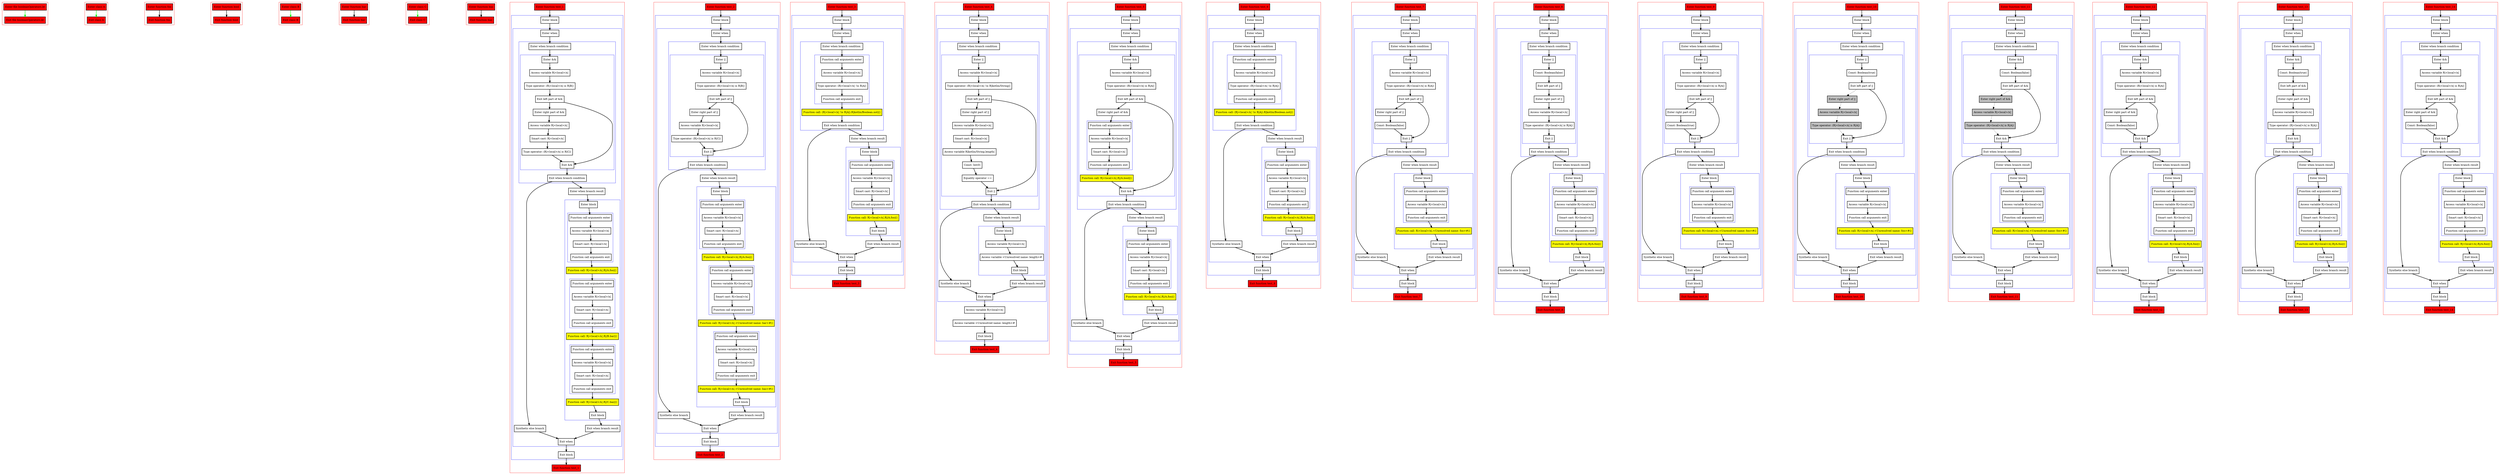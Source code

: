 digraph booleanOperators_kt {
    graph [nodesep=3]
    node [shape=box penwidth=2]
    edge [penwidth=2]

    subgraph cluster_0 {
        color=red
        0 [label="Enter file booleanOperators.kt" style="filled" fillcolor=red];
        1 [label="Exit file booleanOperators.kt" style="filled" fillcolor=red];
    }
    0 -> {1} [color=green];

    subgraph cluster_1 {
        color=red
        2 [label="Enter class A" style="filled" fillcolor=red];
        3 [label="Exit class A" style="filled" fillcolor=red];
    }
    2 -> {3} [color=green];

    subgraph cluster_2 {
        color=red
        4 [label="Enter function foo" style="filled" fillcolor=red];
        5 [label="Exit function foo" style="filled" fillcolor=red];
    }
    4 -> {5};

    subgraph cluster_3 {
        color=red
        6 [label="Enter function bool" style="filled" fillcolor=red];
        7 [label="Exit function bool" style="filled" fillcolor=red];
    }
    6 -> {7};

    subgraph cluster_4 {
        color=red
        8 [label="Enter class B" style="filled" fillcolor=red];
        9 [label="Exit class B" style="filled" fillcolor=red];
    }
    8 -> {9} [color=green];

    subgraph cluster_5 {
        color=red
        10 [label="Enter function bar" style="filled" fillcolor=red];
        11 [label="Exit function bar" style="filled" fillcolor=red];
    }
    10 -> {11};

    subgraph cluster_6 {
        color=red
        12 [label="Enter class C" style="filled" fillcolor=red];
        13 [label="Exit class C" style="filled" fillcolor=red];
    }
    12 -> {13} [color=green];

    subgraph cluster_7 {
        color=red
        14 [label="Enter function baz" style="filled" fillcolor=red];
        15 [label="Exit function baz" style="filled" fillcolor=red];
    }
    14 -> {15};

    subgraph cluster_8 {
        color=red
        16 [label="Enter function test_1" style="filled" fillcolor=red];
        subgraph cluster_9 {
            color=blue
            17 [label="Enter block"];
            subgraph cluster_10 {
                color=blue
                18 [label="Enter when"];
                subgraph cluster_11 {
                    color=blue
                    19 [label="Enter when branch condition "];
                    subgraph cluster_12 {
                        color=blue
                        20 [label="Enter &&"];
                        21 [label="Access variable R|<local>/x|"];
                        22 [label="Type operator: (R|<local>/x| is R|B|)"];
                        23 [label="Exit left part of &&"];
                        24 [label="Enter right part of &&"];
                        25 [label="Access variable R|<local>/x|"];
                        26 [label="Smart cast: R|<local>/x|"];
                        27 [label="Type operator: (R|<local>/x| is R|C|)"];
                        28 [label="Exit &&"];
                    }
                    29 [label="Exit when branch condition"];
                }
                30 [label="Synthetic else branch"];
                31 [label="Enter when branch result"];
                subgraph cluster_13 {
                    color=blue
                    32 [label="Enter block"];
                    subgraph cluster_14 {
                        color=blue
                        33 [label="Function call arguments enter"];
                        34 [label="Access variable R|<local>/x|"];
                        35 [label="Smart cast: R|<local>/x|"];
                        36 [label="Function call arguments exit"];
                    }
                    37 [label="Function call: R|<local>/x|.R|/A.foo|()" style="filled" fillcolor=yellow];
                    subgraph cluster_15 {
                        color=blue
                        38 [label="Function call arguments enter"];
                        39 [label="Access variable R|<local>/x|"];
                        40 [label="Smart cast: R|<local>/x|"];
                        41 [label="Function call arguments exit"];
                    }
                    42 [label="Function call: R|<local>/x|.R|/B.bar|()" style="filled" fillcolor=yellow];
                    subgraph cluster_16 {
                        color=blue
                        43 [label="Function call arguments enter"];
                        44 [label="Access variable R|<local>/x|"];
                        45 [label="Smart cast: R|<local>/x|"];
                        46 [label="Function call arguments exit"];
                    }
                    47 [label="Function call: R|<local>/x|.R|/C.baz|()" style="filled" fillcolor=yellow];
                    48 [label="Exit block"];
                }
                49 [label="Exit when branch result"];
                50 [label="Exit when"];
            }
            51 [label="Exit block"];
        }
        52 [label="Exit function test_1" style="filled" fillcolor=red];
    }
    16 -> {17};
    17 -> {18};
    18 -> {19};
    19 -> {20};
    20 -> {21};
    21 -> {22};
    22 -> {23};
    23 -> {24 28};
    24 -> {25};
    25 -> {26};
    26 -> {27};
    27 -> {28};
    28 -> {29};
    29 -> {30 31};
    30 -> {50};
    31 -> {32};
    32 -> {33};
    33 -> {34};
    34 -> {35};
    35 -> {36};
    36 -> {37};
    37 -> {38};
    38 -> {39};
    39 -> {40};
    40 -> {41};
    41 -> {42};
    42 -> {43};
    43 -> {44};
    44 -> {45};
    45 -> {46};
    46 -> {47};
    47 -> {48};
    48 -> {49};
    49 -> {50};
    50 -> {51};
    51 -> {52};

    subgraph cluster_17 {
        color=red
        53 [label="Enter function test_2" style="filled" fillcolor=red];
        subgraph cluster_18 {
            color=blue
            54 [label="Enter block"];
            subgraph cluster_19 {
                color=blue
                55 [label="Enter when"];
                subgraph cluster_20 {
                    color=blue
                    56 [label="Enter when branch condition "];
                    subgraph cluster_21 {
                        color=blue
                        57 [label="Enter ||"];
                        58 [label="Access variable R|<local>/x|"];
                        59 [label="Type operator: (R|<local>/x| is R|B|)"];
                        60 [label="Exit left part of ||"];
                        61 [label="Enter right part of ||"];
                        62 [label="Access variable R|<local>/x|"];
                        63 [label="Type operator: (R|<local>/x| is R|C|)"];
                        64 [label="Exit ||"];
                    }
                    65 [label="Exit when branch condition"];
                }
                66 [label="Synthetic else branch"];
                67 [label="Enter when branch result"];
                subgraph cluster_22 {
                    color=blue
                    68 [label="Enter block"];
                    subgraph cluster_23 {
                        color=blue
                        69 [label="Function call arguments enter"];
                        70 [label="Access variable R|<local>/x|"];
                        71 [label="Smart cast: R|<local>/x|"];
                        72 [label="Function call arguments exit"];
                    }
                    73 [label="Function call: R|<local>/x|.R|/A.foo|()" style="filled" fillcolor=yellow];
                    subgraph cluster_24 {
                        color=blue
                        74 [label="Function call arguments enter"];
                        75 [label="Access variable R|<local>/x|"];
                        76 [label="Smart cast: R|<local>/x|"];
                        77 [label="Function call arguments exit"];
                    }
                    78 [label="Function call: R|<local>/x|.<Unresolved name: bar>#()" style="filled" fillcolor=yellow];
                    subgraph cluster_25 {
                        color=blue
                        79 [label="Function call arguments enter"];
                        80 [label="Access variable R|<local>/x|"];
                        81 [label="Smart cast: R|<local>/x|"];
                        82 [label="Function call arguments exit"];
                    }
                    83 [label="Function call: R|<local>/x|.<Unresolved name: baz>#()" style="filled" fillcolor=yellow];
                    84 [label="Exit block"];
                }
                85 [label="Exit when branch result"];
                86 [label="Exit when"];
            }
            87 [label="Exit block"];
        }
        88 [label="Exit function test_2" style="filled" fillcolor=red];
    }
    53 -> {54};
    54 -> {55};
    55 -> {56};
    56 -> {57};
    57 -> {58};
    58 -> {59};
    59 -> {60};
    60 -> {61 64};
    61 -> {62};
    62 -> {63};
    63 -> {64};
    64 -> {65};
    65 -> {66 67};
    66 -> {86};
    67 -> {68};
    68 -> {69};
    69 -> {70};
    70 -> {71};
    71 -> {72};
    72 -> {73};
    73 -> {74};
    74 -> {75};
    75 -> {76};
    76 -> {77};
    77 -> {78};
    78 -> {79};
    79 -> {80};
    80 -> {81};
    81 -> {82};
    82 -> {83};
    83 -> {84};
    84 -> {85};
    85 -> {86};
    86 -> {87};
    87 -> {88};

    subgraph cluster_26 {
        color=red
        89 [label="Enter function test_3" style="filled" fillcolor=red];
        subgraph cluster_27 {
            color=blue
            90 [label="Enter block"];
            subgraph cluster_28 {
                color=blue
                91 [label="Enter when"];
                subgraph cluster_29 {
                    color=blue
                    92 [label="Enter when branch condition "];
                    subgraph cluster_30 {
                        color=blue
                        93 [label="Function call arguments enter"];
                        94 [label="Access variable R|<local>/x|"];
                        95 [label="Type operator: (R|<local>/x| !is R|A|)"];
                        96 [label="Function call arguments exit"];
                    }
                    97 [label="Function call: (R|<local>/x| !is R|A|).R|kotlin/Boolean.not|()" style="filled" fillcolor=yellow];
                    98 [label="Exit when branch condition"];
                }
                99 [label="Synthetic else branch"];
                100 [label="Enter when branch result"];
                subgraph cluster_31 {
                    color=blue
                    101 [label="Enter block"];
                    subgraph cluster_32 {
                        color=blue
                        102 [label="Function call arguments enter"];
                        103 [label="Access variable R|<local>/x|"];
                        104 [label="Smart cast: R|<local>/x|"];
                        105 [label="Function call arguments exit"];
                    }
                    106 [label="Function call: R|<local>/x|.R|/A.foo|()" style="filled" fillcolor=yellow];
                    107 [label="Exit block"];
                }
                108 [label="Exit when branch result"];
                109 [label="Exit when"];
            }
            110 [label="Exit block"];
        }
        111 [label="Exit function test_3" style="filled" fillcolor=red];
    }
    89 -> {90};
    90 -> {91};
    91 -> {92};
    92 -> {93};
    93 -> {94};
    94 -> {95};
    95 -> {96};
    96 -> {97};
    97 -> {98};
    98 -> {99 100};
    99 -> {109};
    100 -> {101};
    101 -> {102};
    102 -> {103};
    103 -> {104};
    104 -> {105};
    105 -> {106};
    106 -> {107};
    107 -> {108};
    108 -> {109};
    109 -> {110};
    110 -> {111};

    subgraph cluster_33 {
        color=red
        112 [label="Enter function test_4" style="filled" fillcolor=red];
        subgraph cluster_34 {
            color=blue
            113 [label="Enter block"];
            subgraph cluster_35 {
                color=blue
                114 [label="Enter when"];
                subgraph cluster_36 {
                    color=blue
                    115 [label="Enter when branch condition "];
                    subgraph cluster_37 {
                        color=blue
                        116 [label="Enter ||"];
                        117 [label="Access variable R|<local>/x|"];
                        118 [label="Type operator: (R|<local>/x| !is R|kotlin/String|)"];
                        119 [label="Exit left part of ||"];
                        120 [label="Enter right part of ||"];
                        121 [label="Access variable R|<local>/x|"];
                        122 [label="Smart cast: R|<local>/x|"];
                        123 [label="Access variable R|kotlin/String.length|"];
                        124 [label="Const: Int(0)"];
                        125 [label="Equality operator =="];
                        126 [label="Exit ||"];
                    }
                    127 [label="Exit when branch condition"];
                }
                128 [label="Synthetic else branch"];
                129 [label="Enter when branch result"];
                subgraph cluster_38 {
                    color=blue
                    130 [label="Enter block"];
                    131 [label="Access variable R|<local>/x|"];
                    132 [label="Access variable <Unresolved name: length>#"];
                    133 [label="Exit block"];
                }
                134 [label="Exit when branch result"];
                135 [label="Exit when"];
            }
            136 [label="Access variable R|<local>/x|"];
            137 [label="Access variable <Unresolved name: length>#"];
            138 [label="Exit block"];
        }
        139 [label="Exit function test_4" style="filled" fillcolor=red];
    }
    112 -> {113};
    113 -> {114};
    114 -> {115};
    115 -> {116};
    116 -> {117};
    117 -> {118};
    118 -> {119};
    119 -> {120 126};
    120 -> {121};
    121 -> {122};
    122 -> {123};
    123 -> {124};
    124 -> {125};
    125 -> {126};
    126 -> {127};
    127 -> {128 129};
    128 -> {135};
    129 -> {130};
    130 -> {131};
    131 -> {132};
    132 -> {133};
    133 -> {134};
    134 -> {135};
    135 -> {136};
    136 -> {137};
    137 -> {138};
    138 -> {139};

    subgraph cluster_39 {
        color=red
        140 [label="Enter function test_5" style="filled" fillcolor=red];
        subgraph cluster_40 {
            color=blue
            141 [label="Enter block"];
            subgraph cluster_41 {
                color=blue
                142 [label="Enter when"];
                subgraph cluster_42 {
                    color=blue
                    143 [label="Enter when branch condition "];
                    subgraph cluster_43 {
                        color=blue
                        144 [label="Enter &&"];
                        145 [label="Access variable R|<local>/x|"];
                        146 [label="Type operator: (R|<local>/x| is R|A|)"];
                        147 [label="Exit left part of &&"];
                        148 [label="Enter right part of &&"];
                        subgraph cluster_44 {
                            color=blue
                            149 [label="Function call arguments enter"];
                            150 [label="Access variable R|<local>/x|"];
                            151 [label="Smart cast: R|<local>/x|"];
                            152 [label="Function call arguments exit"];
                        }
                        153 [label="Function call: R|<local>/x|.R|/A.bool|()" style="filled" fillcolor=yellow];
                        154 [label="Exit &&"];
                    }
                    155 [label="Exit when branch condition"];
                }
                156 [label="Synthetic else branch"];
                157 [label="Enter when branch result"];
                subgraph cluster_45 {
                    color=blue
                    158 [label="Enter block"];
                    subgraph cluster_46 {
                        color=blue
                        159 [label="Function call arguments enter"];
                        160 [label="Access variable R|<local>/x|"];
                        161 [label="Smart cast: R|<local>/x|"];
                        162 [label="Function call arguments exit"];
                    }
                    163 [label="Function call: R|<local>/x|.R|/A.foo|()" style="filled" fillcolor=yellow];
                    164 [label="Exit block"];
                }
                165 [label="Exit when branch result"];
                166 [label="Exit when"];
            }
            167 [label="Exit block"];
        }
        168 [label="Exit function test_5" style="filled" fillcolor=red];
    }
    140 -> {141};
    141 -> {142};
    142 -> {143};
    143 -> {144};
    144 -> {145};
    145 -> {146};
    146 -> {147};
    147 -> {148 154};
    148 -> {149};
    149 -> {150};
    150 -> {151};
    151 -> {152};
    152 -> {153};
    153 -> {154};
    154 -> {155};
    155 -> {156 157};
    156 -> {166};
    157 -> {158};
    158 -> {159};
    159 -> {160};
    160 -> {161};
    161 -> {162};
    162 -> {163};
    163 -> {164};
    164 -> {165};
    165 -> {166};
    166 -> {167};
    167 -> {168};

    subgraph cluster_47 {
        color=red
        169 [label="Enter function test_6" style="filled" fillcolor=red];
        subgraph cluster_48 {
            color=blue
            170 [label="Enter block"];
            subgraph cluster_49 {
                color=blue
                171 [label="Enter when"];
                subgraph cluster_50 {
                    color=blue
                    172 [label="Enter when branch condition "];
                    subgraph cluster_51 {
                        color=blue
                        173 [label="Function call arguments enter"];
                        174 [label="Access variable R|<local>/x|"];
                        175 [label="Type operator: (R|<local>/x| !is R|A|)"];
                        176 [label="Function call arguments exit"];
                    }
                    177 [label="Function call: (R|<local>/x| !is R|A|).R|kotlin/Boolean.not|()" style="filled" fillcolor=yellow];
                    178 [label="Exit when branch condition"];
                }
                179 [label="Synthetic else branch"];
                180 [label="Enter when branch result"];
                subgraph cluster_52 {
                    color=blue
                    181 [label="Enter block"];
                    subgraph cluster_53 {
                        color=blue
                        182 [label="Function call arguments enter"];
                        183 [label="Access variable R|<local>/x|"];
                        184 [label="Smart cast: R|<local>/x|"];
                        185 [label="Function call arguments exit"];
                    }
                    186 [label="Function call: R|<local>/x|.R|/A.foo|()" style="filled" fillcolor=yellow];
                    187 [label="Exit block"];
                }
                188 [label="Exit when branch result"];
                189 [label="Exit when"];
            }
            190 [label="Exit block"];
        }
        191 [label="Exit function test_6" style="filled" fillcolor=red];
    }
    169 -> {170};
    170 -> {171};
    171 -> {172};
    172 -> {173};
    173 -> {174};
    174 -> {175};
    175 -> {176};
    176 -> {177};
    177 -> {178};
    178 -> {179 180};
    179 -> {189};
    180 -> {181};
    181 -> {182};
    182 -> {183};
    183 -> {184};
    184 -> {185};
    185 -> {186};
    186 -> {187};
    187 -> {188};
    188 -> {189};
    189 -> {190};
    190 -> {191};

    subgraph cluster_54 {
        color=red
        192 [label="Enter function test_7" style="filled" fillcolor=red];
        subgraph cluster_55 {
            color=blue
            193 [label="Enter block"];
            subgraph cluster_56 {
                color=blue
                194 [label="Enter when"];
                subgraph cluster_57 {
                    color=blue
                    195 [label="Enter when branch condition "];
                    subgraph cluster_58 {
                        color=blue
                        196 [label="Enter ||"];
                        197 [label="Access variable R|<local>/x|"];
                        198 [label="Type operator: (R|<local>/x| is R|A|)"];
                        199 [label="Exit left part of ||"];
                        200 [label="Enter right part of ||"];
                        201 [label="Const: Boolean(false)"];
                        202 [label="Exit ||"];
                    }
                    203 [label="Exit when branch condition"];
                }
                204 [label="Synthetic else branch"];
                205 [label="Enter when branch result"];
                subgraph cluster_59 {
                    color=blue
                    206 [label="Enter block"];
                    subgraph cluster_60 {
                        color=blue
                        207 [label="Function call arguments enter"];
                        208 [label="Access variable R|<local>/x|"];
                        209 [label="Function call arguments exit"];
                    }
                    210 [label="Function call: R|<local>/x|.<Unresolved name: foo>#()" style="filled" fillcolor=yellow];
                    211 [label="Exit block"];
                }
                212 [label="Exit when branch result"];
                213 [label="Exit when"];
            }
            214 [label="Exit block"];
        }
        215 [label="Exit function test_7" style="filled" fillcolor=red];
    }
    192 -> {193};
    193 -> {194};
    194 -> {195};
    195 -> {196};
    196 -> {197};
    197 -> {198};
    198 -> {199};
    199 -> {200 202};
    200 -> {201};
    201 -> {202};
    202 -> {203};
    203 -> {204 205};
    204 -> {213};
    205 -> {206};
    206 -> {207};
    207 -> {208};
    208 -> {209};
    209 -> {210};
    210 -> {211};
    211 -> {212};
    212 -> {213};
    213 -> {214};
    214 -> {215};

    subgraph cluster_61 {
        color=red
        216 [label="Enter function test_8" style="filled" fillcolor=red];
        subgraph cluster_62 {
            color=blue
            217 [label="Enter block"];
            subgraph cluster_63 {
                color=blue
                218 [label="Enter when"];
                subgraph cluster_64 {
                    color=blue
                    219 [label="Enter when branch condition "];
                    subgraph cluster_65 {
                        color=blue
                        220 [label="Enter ||"];
                        221 [label="Const: Boolean(false)"];
                        222 [label="Exit left part of ||"];
                        223 [label="Enter right part of ||"];
                        224 [label="Access variable R|<local>/x|"];
                        225 [label="Type operator: (R|<local>/x| is R|A|)"];
                        226 [label="Exit ||"];
                    }
                    227 [label="Exit when branch condition"];
                }
                228 [label="Synthetic else branch"];
                229 [label="Enter when branch result"];
                subgraph cluster_66 {
                    color=blue
                    230 [label="Enter block"];
                    subgraph cluster_67 {
                        color=blue
                        231 [label="Function call arguments enter"];
                        232 [label="Access variable R|<local>/x|"];
                        233 [label="Smart cast: R|<local>/x|"];
                        234 [label="Function call arguments exit"];
                    }
                    235 [label="Function call: R|<local>/x|.R|/A.foo|()" style="filled" fillcolor=yellow];
                    236 [label="Exit block"];
                }
                237 [label="Exit when branch result"];
                238 [label="Exit when"];
            }
            239 [label="Exit block"];
        }
        240 [label="Exit function test_8" style="filled" fillcolor=red];
    }
    216 -> {217};
    217 -> {218};
    218 -> {219};
    219 -> {220};
    220 -> {221};
    221 -> {222};
    222 -> {223};
    223 -> {224};
    224 -> {225};
    225 -> {226};
    226 -> {227};
    227 -> {228 229};
    228 -> {238};
    229 -> {230};
    230 -> {231};
    231 -> {232};
    232 -> {233};
    233 -> {234};
    234 -> {235};
    235 -> {236};
    236 -> {237};
    237 -> {238};
    238 -> {239};
    239 -> {240};

    subgraph cluster_68 {
        color=red
        241 [label="Enter function test_9" style="filled" fillcolor=red];
        subgraph cluster_69 {
            color=blue
            242 [label="Enter block"];
            subgraph cluster_70 {
                color=blue
                243 [label="Enter when"];
                subgraph cluster_71 {
                    color=blue
                    244 [label="Enter when branch condition "];
                    subgraph cluster_72 {
                        color=blue
                        245 [label="Enter ||"];
                        246 [label="Access variable R|<local>/x|"];
                        247 [label="Type operator: (R|<local>/x| is R|A|)"];
                        248 [label="Exit left part of ||"];
                        249 [label="Enter right part of ||"];
                        250 [label="Const: Boolean(true)"];
                        251 [label="Exit ||"];
                    }
                    252 [label="Exit when branch condition"];
                }
                253 [label="Synthetic else branch"];
                254 [label="Enter when branch result"];
                subgraph cluster_73 {
                    color=blue
                    255 [label="Enter block"];
                    subgraph cluster_74 {
                        color=blue
                        256 [label="Function call arguments enter"];
                        257 [label="Access variable R|<local>/x|"];
                        258 [label="Function call arguments exit"];
                    }
                    259 [label="Function call: R|<local>/x|.<Unresolved name: foo>#()" style="filled" fillcolor=yellow];
                    260 [label="Exit block"];
                }
                261 [label="Exit when branch result"];
                262 [label="Exit when"];
            }
            263 [label="Exit block"];
        }
        264 [label="Exit function test_9" style="filled" fillcolor=red];
    }
    241 -> {242};
    242 -> {243};
    243 -> {244};
    244 -> {245};
    245 -> {246};
    246 -> {247};
    247 -> {248};
    248 -> {249 251};
    249 -> {250};
    250 -> {251};
    251 -> {252};
    252 -> {253 254};
    253 -> {262};
    254 -> {255};
    255 -> {256};
    256 -> {257};
    257 -> {258};
    258 -> {259};
    259 -> {260};
    260 -> {261};
    261 -> {262};
    262 -> {263};
    263 -> {264};

    subgraph cluster_75 {
        color=red
        265 [label="Enter function test_10" style="filled" fillcolor=red];
        subgraph cluster_76 {
            color=blue
            266 [label="Enter block"];
            subgraph cluster_77 {
                color=blue
                267 [label="Enter when"];
                subgraph cluster_78 {
                    color=blue
                    268 [label="Enter when branch condition "];
                    subgraph cluster_79 {
                        color=blue
                        269 [label="Enter ||"];
                        270 [label="Const: Boolean(true)"];
                        271 [label="Exit left part of ||"];
                        272 [label="Enter right part of ||" style="filled" fillcolor=gray];
                        273 [label="Access variable R|<local>/x|" style="filled" fillcolor=gray];
                        274 [label="Type operator: (R|<local>/x| is R|A|)" style="filled" fillcolor=gray];
                        275 [label="Exit ||"];
                    }
                    276 [label="Exit when branch condition"];
                }
                277 [label="Synthetic else branch"];
                278 [label="Enter when branch result"];
                subgraph cluster_80 {
                    color=blue
                    279 [label="Enter block"];
                    subgraph cluster_81 {
                        color=blue
                        280 [label="Function call arguments enter"];
                        281 [label="Access variable R|<local>/x|"];
                        282 [label="Function call arguments exit"];
                    }
                    283 [label="Function call: R|<local>/x|.<Unresolved name: foo>#()" style="filled" fillcolor=yellow];
                    284 [label="Exit block"];
                }
                285 [label="Exit when branch result"];
                286 [label="Exit when"];
            }
            287 [label="Exit block"];
        }
        288 [label="Exit function test_10" style="filled" fillcolor=red];
    }
    265 -> {266};
    266 -> {267};
    267 -> {268};
    268 -> {269};
    269 -> {270};
    270 -> {271};
    271 -> {275};
    271 -> {272} [style=dotted];
    272 -> {273} [style=dotted];
    273 -> {274} [style=dotted];
    274 -> {275} [style=dotted];
    275 -> {276};
    276 -> {277 278};
    277 -> {286};
    278 -> {279};
    279 -> {280};
    280 -> {281};
    281 -> {282};
    282 -> {283};
    283 -> {284};
    284 -> {285};
    285 -> {286};
    286 -> {287};
    287 -> {288};

    subgraph cluster_82 {
        color=red
        289 [label="Enter function test_11" style="filled" fillcolor=red];
        subgraph cluster_83 {
            color=blue
            290 [label="Enter block"];
            subgraph cluster_84 {
                color=blue
                291 [label="Enter when"];
                subgraph cluster_85 {
                    color=blue
                    292 [label="Enter when branch condition "];
                    subgraph cluster_86 {
                        color=blue
                        293 [label="Enter &&"];
                        294 [label="Const: Boolean(false)"];
                        295 [label="Exit left part of &&"];
                        296 [label="Enter right part of &&" style="filled" fillcolor=gray];
                        297 [label="Access variable R|<local>/x|" style="filled" fillcolor=gray];
                        298 [label="Type operator: (R|<local>/x| is R|A|)" style="filled" fillcolor=gray];
                        299 [label="Exit &&"];
                    }
                    300 [label="Exit when branch condition"];
                }
                301 [label="Synthetic else branch"];
                302 [label="Enter when branch result"];
                subgraph cluster_87 {
                    color=blue
                    303 [label="Enter block"];
                    subgraph cluster_88 {
                        color=blue
                        304 [label="Function call arguments enter"];
                        305 [label="Access variable R|<local>/x|"];
                        306 [label="Function call arguments exit"];
                    }
                    307 [label="Function call: R|<local>/x|.<Unresolved name: foo>#()" style="filled" fillcolor=yellow];
                    308 [label="Exit block"];
                }
                309 [label="Exit when branch result"];
                310 [label="Exit when"];
            }
            311 [label="Exit block"];
        }
        312 [label="Exit function test_11" style="filled" fillcolor=red];
    }
    289 -> {290};
    290 -> {291};
    291 -> {292};
    292 -> {293};
    293 -> {294};
    294 -> {295};
    295 -> {299};
    295 -> {296} [style=dotted];
    296 -> {297} [style=dotted];
    297 -> {298} [style=dotted];
    298 -> {299} [style=dotted];
    299 -> {300};
    300 -> {301 302};
    301 -> {310};
    302 -> {303};
    303 -> {304};
    304 -> {305};
    305 -> {306};
    306 -> {307};
    307 -> {308};
    308 -> {309};
    309 -> {310};
    310 -> {311};
    311 -> {312};

    subgraph cluster_89 {
        color=red
        313 [label="Enter function test_12" style="filled" fillcolor=red];
        subgraph cluster_90 {
            color=blue
            314 [label="Enter block"];
            subgraph cluster_91 {
                color=blue
                315 [label="Enter when"];
                subgraph cluster_92 {
                    color=blue
                    316 [label="Enter when branch condition "];
                    subgraph cluster_93 {
                        color=blue
                        317 [label="Enter &&"];
                        318 [label="Access variable R|<local>/x|"];
                        319 [label="Type operator: (R|<local>/x| is R|A|)"];
                        320 [label="Exit left part of &&"];
                        321 [label="Enter right part of &&"];
                        322 [label="Const: Boolean(false)"];
                        323 [label="Exit &&"];
                    }
                    324 [label="Exit when branch condition"];
                }
                325 [label="Synthetic else branch"];
                326 [label="Enter when branch result"];
                subgraph cluster_94 {
                    color=blue
                    327 [label="Enter block"];
                    subgraph cluster_95 {
                        color=blue
                        328 [label="Function call arguments enter"];
                        329 [label="Access variable R|<local>/x|"];
                        330 [label="Smart cast: R|<local>/x|"];
                        331 [label="Function call arguments exit"];
                    }
                    332 [label="Function call: R|<local>/x|.R|/A.foo|()" style="filled" fillcolor=yellow];
                    333 [label="Exit block"];
                }
                334 [label="Exit when branch result"];
                335 [label="Exit when"];
            }
            336 [label="Exit block"];
        }
        337 [label="Exit function test_12" style="filled" fillcolor=red];
    }
    313 -> {314};
    314 -> {315};
    315 -> {316};
    316 -> {317};
    317 -> {318};
    318 -> {319};
    319 -> {320};
    320 -> {321 323};
    321 -> {322};
    322 -> {323};
    323 -> {324};
    324 -> {325 326};
    325 -> {335};
    326 -> {327};
    327 -> {328};
    328 -> {329};
    329 -> {330};
    330 -> {331};
    331 -> {332};
    332 -> {333};
    333 -> {334};
    334 -> {335};
    335 -> {336};
    336 -> {337};

    subgraph cluster_96 {
        color=red
        338 [label="Enter function test_13" style="filled" fillcolor=red];
        subgraph cluster_97 {
            color=blue
            339 [label="Enter block"];
            subgraph cluster_98 {
                color=blue
                340 [label="Enter when"];
                subgraph cluster_99 {
                    color=blue
                    341 [label="Enter when branch condition "];
                    subgraph cluster_100 {
                        color=blue
                        342 [label="Enter &&"];
                        343 [label="Const: Boolean(true)"];
                        344 [label="Exit left part of &&"];
                        345 [label="Enter right part of &&"];
                        346 [label="Access variable R|<local>/x|"];
                        347 [label="Type operator: (R|<local>/x| is R|A|)"];
                        348 [label="Exit &&"];
                    }
                    349 [label="Exit when branch condition"];
                }
                350 [label="Synthetic else branch"];
                351 [label="Enter when branch result"];
                subgraph cluster_101 {
                    color=blue
                    352 [label="Enter block"];
                    subgraph cluster_102 {
                        color=blue
                        353 [label="Function call arguments enter"];
                        354 [label="Access variable R|<local>/x|"];
                        355 [label="Smart cast: R|<local>/x|"];
                        356 [label="Function call arguments exit"];
                    }
                    357 [label="Function call: R|<local>/x|.R|/A.foo|()" style="filled" fillcolor=yellow];
                    358 [label="Exit block"];
                }
                359 [label="Exit when branch result"];
                360 [label="Exit when"];
            }
            361 [label="Exit block"];
        }
        362 [label="Exit function test_13" style="filled" fillcolor=red];
    }
    338 -> {339};
    339 -> {340};
    340 -> {341};
    341 -> {342};
    342 -> {343};
    343 -> {344};
    344 -> {345};
    345 -> {346};
    346 -> {347};
    347 -> {348};
    348 -> {349};
    349 -> {350 351};
    350 -> {360};
    351 -> {352};
    352 -> {353};
    353 -> {354};
    354 -> {355};
    355 -> {356};
    356 -> {357};
    357 -> {358};
    358 -> {359};
    359 -> {360};
    360 -> {361};
    361 -> {362};

    subgraph cluster_103 {
        color=red
        363 [label="Enter function test_14" style="filled" fillcolor=red];
        subgraph cluster_104 {
            color=blue
            364 [label="Enter block"];
            subgraph cluster_105 {
                color=blue
                365 [label="Enter when"];
                subgraph cluster_106 {
                    color=blue
                    366 [label="Enter when branch condition "];
                    subgraph cluster_107 {
                        color=blue
                        367 [label="Enter &&"];
                        368 [label="Access variable R|<local>/x|"];
                        369 [label="Type operator: (R|<local>/x| is R|A|)"];
                        370 [label="Exit left part of &&"];
                        371 [label="Enter right part of &&"];
                        372 [label="Const: Boolean(false)"];
                        373 [label="Exit &&"];
                    }
                    374 [label="Exit when branch condition"];
                }
                375 [label="Synthetic else branch"];
                376 [label="Enter when branch result"];
                subgraph cluster_108 {
                    color=blue
                    377 [label="Enter block"];
                    subgraph cluster_109 {
                        color=blue
                        378 [label="Function call arguments enter"];
                        379 [label="Access variable R|<local>/x|"];
                        380 [label="Smart cast: R|<local>/x|"];
                        381 [label="Function call arguments exit"];
                    }
                    382 [label="Function call: R|<local>/x|.R|/A.foo|()" style="filled" fillcolor=yellow];
                    383 [label="Exit block"];
                }
                384 [label="Exit when branch result"];
                385 [label="Exit when"];
            }
            386 [label="Exit block"];
        }
        387 [label="Exit function test_14" style="filled" fillcolor=red];
    }
    363 -> {364};
    364 -> {365};
    365 -> {366};
    366 -> {367};
    367 -> {368};
    368 -> {369};
    369 -> {370};
    370 -> {371 373};
    371 -> {372};
    372 -> {373};
    373 -> {374};
    374 -> {375 376};
    375 -> {385};
    376 -> {377};
    377 -> {378};
    378 -> {379};
    379 -> {380};
    380 -> {381};
    381 -> {382};
    382 -> {383};
    383 -> {384};
    384 -> {385};
    385 -> {386};
    386 -> {387};

}
